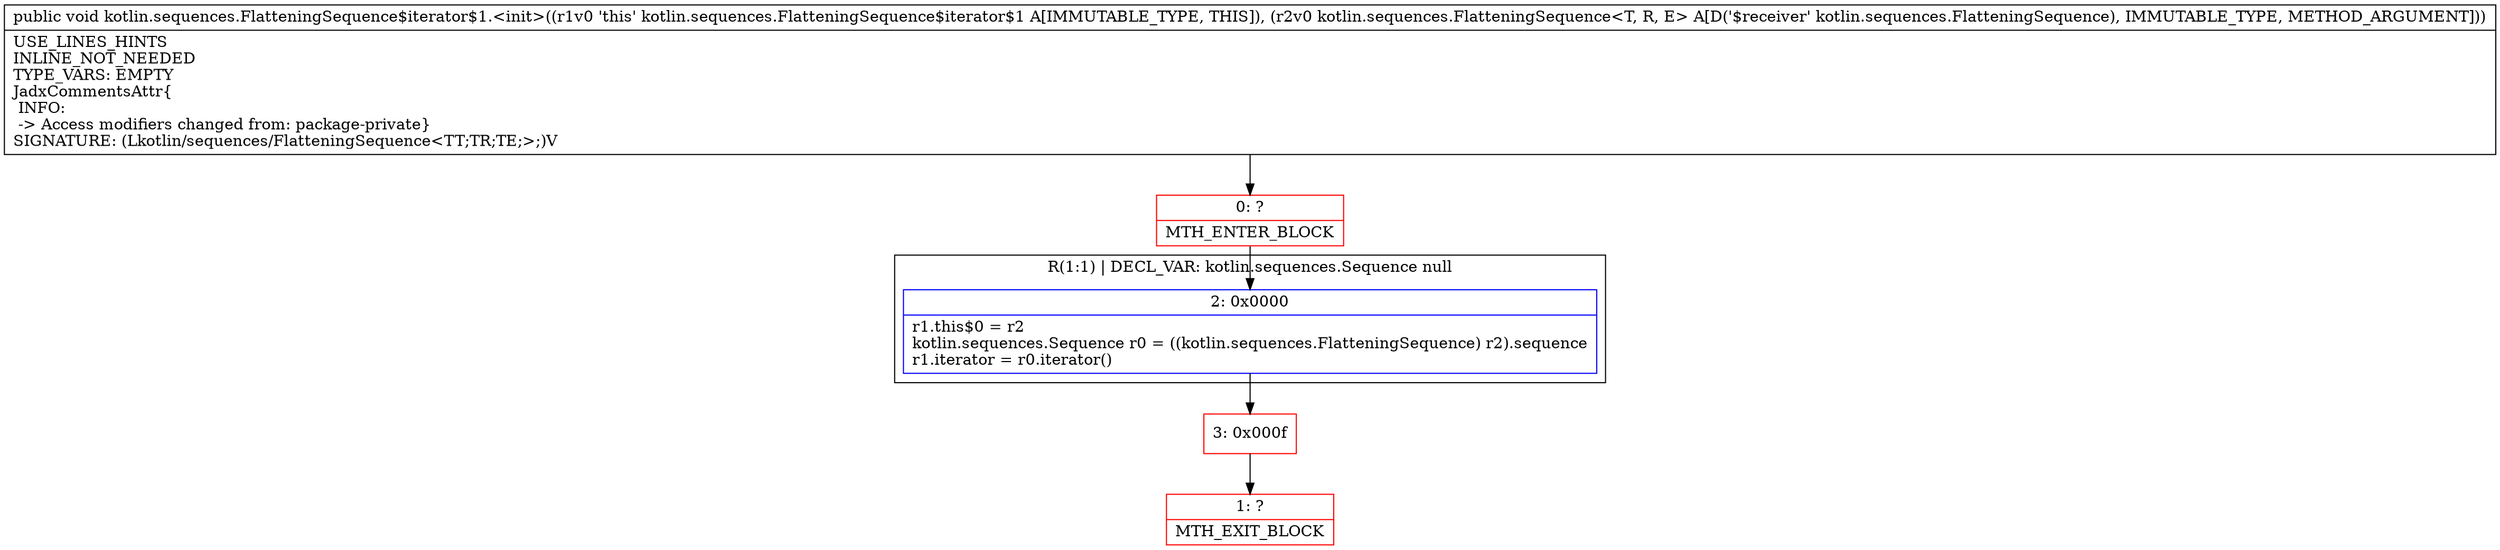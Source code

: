 digraph "CFG forkotlin.sequences.FlatteningSequence$iterator$1.\<init\>(Lkotlin\/sequences\/FlatteningSequence;)V" {
subgraph cluster_Region_1207619165 {
label = "R(1:1) | DECL_VAR: kotlin.sequences.Sequence null\l";
node [shape=record,color=blue];
Node_2 [shape=record,label="{2\:\ 0x0000|r1.this$0 = r2\lkotlin.sequences.Sequence r0 = ((kotlin.sequences.FlatteningSequence) r2).sequence\lr1.iterator = r0.iterator()\l}"];
}
Node_0 [shape=record,color=red,label="{0\:\ ?|MTH_ENTER_BLOCK\l}"];
Node_3 [shape=record,color=red,label="{3\:\ 0x000f}"];
Node_1 [shape=record,color=red,label="{1\:\ ?|MTH_EXIT_BLOCK\l}"];
MethodNode[shape=record,label="{public void kotlin.sequences.FlatteningSequence$iterator$1.\<init\>((r1v0 'this' kotlin.sequences.FlatteningSequence$iterator$1 A[IMMUTABLE_TYPE, THIS]), (r2v0 kotlin.sequences.FlatteningSequence\<T, R, E\> A[D('$receiver' kotlin.sequences.FlatteningSequence), IMMUTABLE_TYPE, METHOD_ARGUMENT]))  | USE_LINES_HINTS\lINLINE_NOT_NEEDED\lTYPE_VARS: EMPTY\lJadxCommentsAttr\{\l INFO: \l \-\> Access modifiers changed from: package\-private\}\lSIGNATURE: (Lkotlin\/sequences\/FlatteningSequence\<TT;TR;TE;\>;)V\l}"];
MethodNode -> Node_0;Node_2 -> Node_3;
Node_0 -> Node_2;
Node_3 -> Node_1;
}

